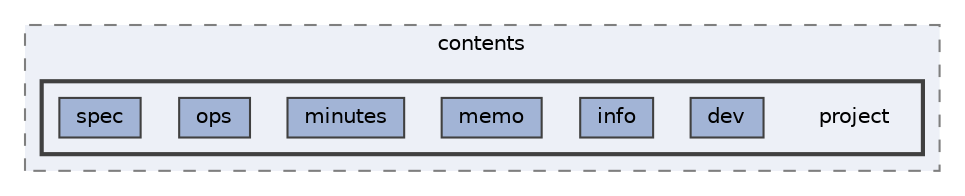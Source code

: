 digraph "doc/src/contents/project"
{
 // LATEX_PDF_SIZE
  bgcolor="transparent";
  edge [fontname=Helvetica,fontsize=10,labelfontname=Helvetica,labelfontsize=10];
  node [fontname=Helvetica,fontsize=10,shape=box,height=0.2,width=0.4];
  compound=true
  subgraph clusterdir_d4c8b9a9b865a83025de72664c6a709e {
    graph [ bgcolor="#edf0f7", pencolor="grey50", label="contents", fontname=Helvetica,fontsize=10 style="filled,dashed", URL="dir_d4c8b9a9b865a83025de72664c6a709e.html",tooltip=""]
  subgraph clusterdir_a748bd10570192ad439f91b31ab4c732 {
    graph [ bgcolor="#edf0f7", pencolor="grey25", label="", fontname=Helvetica,fontsize=10 style="filled,bold", URL="dir_a748bd10570192ad439f91b31ab4c732.html",tooltip=""]
    dir_a748bd10570192ad439f91b31ab4c732 [shape=plaintext, label="project"];
  dir_0fa620ff62fe22156d55aff85fdb466e [label="dev", fillcolor="#a2b4d6", color="grey25", style="filled", URL="dir_0fa620ff62fe22156d55aff85fdb466e.html",tooltip=""];
  dir_30722e42288ce48686be938e9c9411c0 [label="info", fillcolor="#a2b4d6", color="grey25", style="filled", URL="dir_30722e42288ce48686be938e9c9411c0.html",tooltip=""];
  dir_4c810a3972b97381e4be354840aaedb1 [label="memo", fillcolor="#a2b4d6", color="grey25", style="filled", URL="dir_4c810a3972b97381e4be354840aaedb1.html",tooltip=""];
  dir_e3f2f6ff613e9cd982a5d169f7a08353 [label="minutes", fillcolor="#a2b4d6", color="grey25", style="filled", URL="dir_e3f2f6ff613e9cd982a5d169f7a08353.html",tooltip=""];
  dir_5c2e0e9ab07d750154305bd07fd31ac3 [label="ops", fillcolor="#a2b4d6", color="grey25", style="filled", URL="dir_5c2e0e9ab07d750154305bd07fd31ac3.html",tooltip=""];
  dir_404316c4616f650eb33f4de8b28a4c6f [label="spec", fillcolor="#a2b4d6", color="grey25", style="filled", URL="dir_404316c4616f650eb33f4de8b28a4c6f.html",tooltip=""];
  }
  }
}
